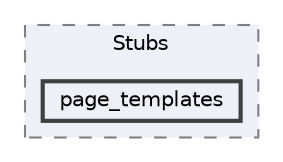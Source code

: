 digraph "app/Services/DataStubs/Stubs/page_templates"
{
 // LATEX_PDF_SIZE
  bgcolor="transparent";
  edge [fontname=Helvetica,fontsize=10,labelfontname=Helvetica,labelfontsize=10];
  node [fontname=Helvetica,fontsize=10,shape=box,height=0.2,width=0.4];
  compound=true
  subgraph clusterdir_60532aa41268e8b99072a079e263f07c {
    graph [ bgcolor="#edf0f7", pencolor="grey50", label="Stubs", fontname=Helvetica,fontsize=10 style="filled,dashed", URL="dir_60532aa41268e8b99072a079e263f07c.html",tooltip=""]
  dir_20141841d2b46e67d2c76da1471bcd1d [label="page_templates", fillcolor="#edf0f7", color="grey25", style="filled,bold", URL="dir_20141841d2b46e67d2c76da1471bcd1d.html",tooltip=""];
  }
}
